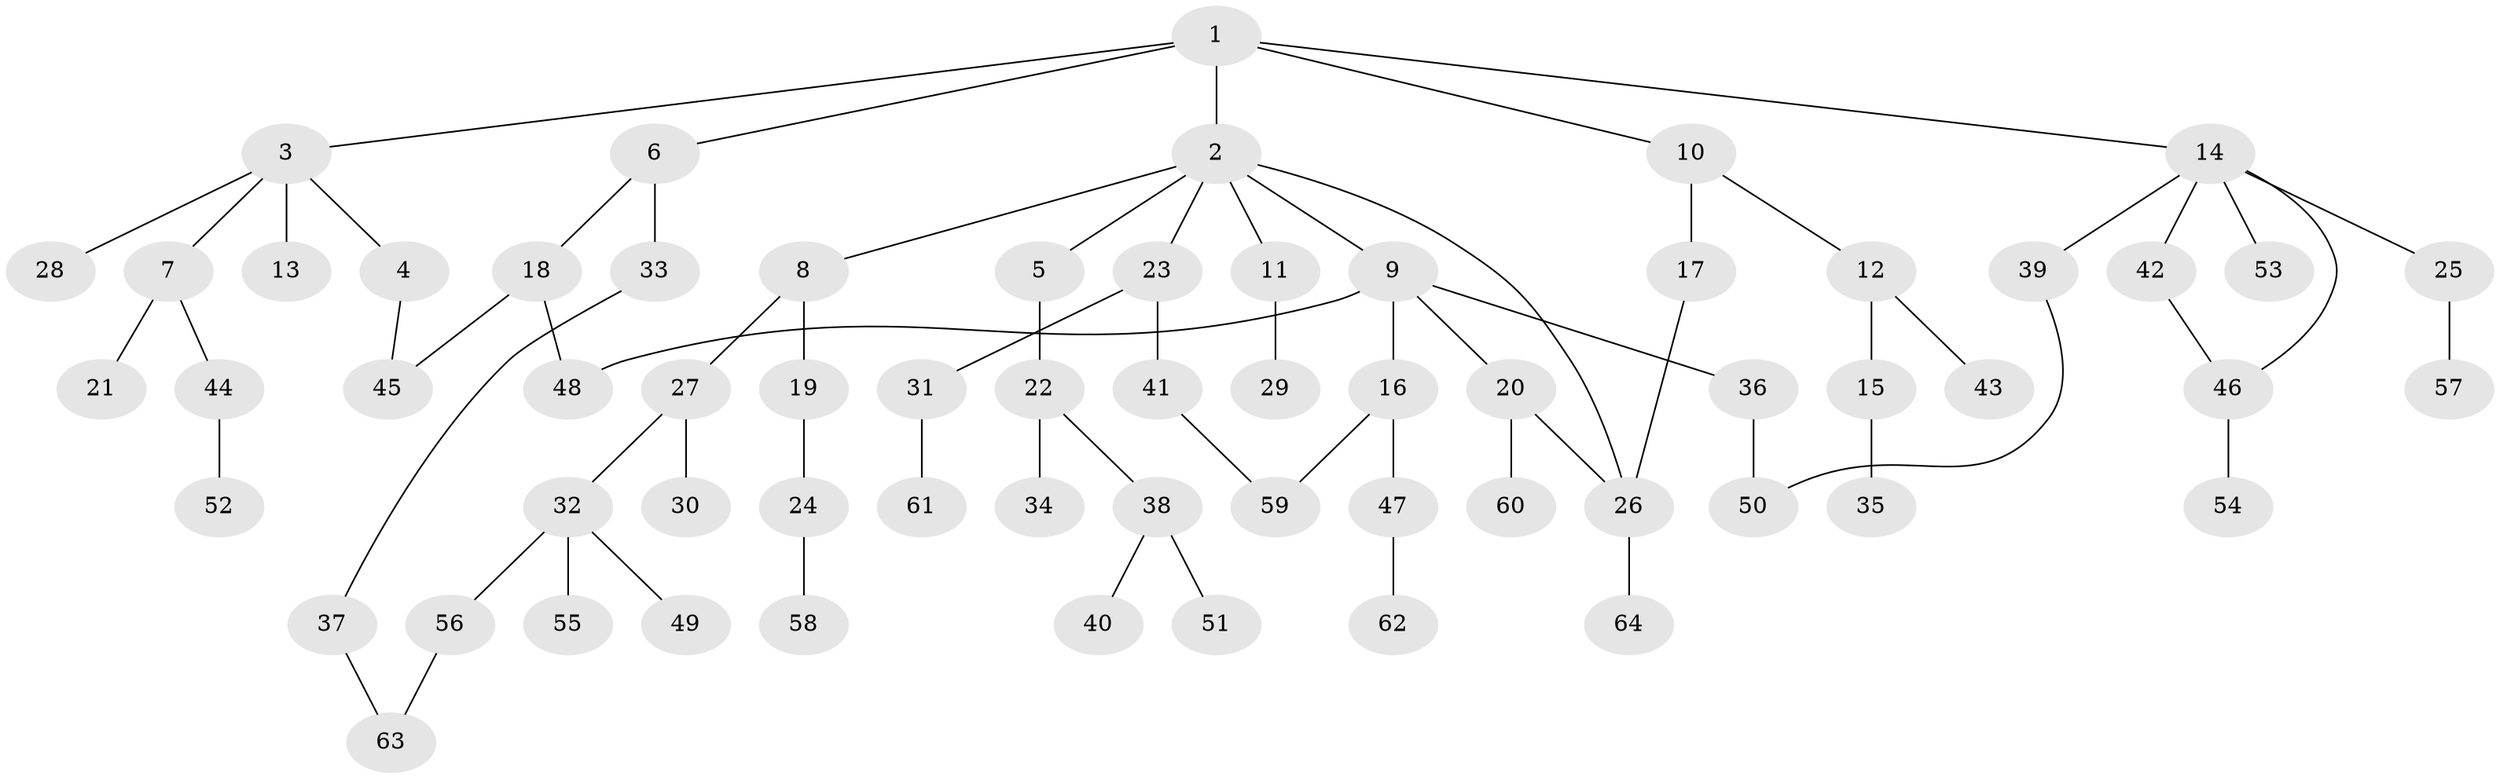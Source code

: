 // Generated by graph-tools (version 1.1) at 2025/01/03/09/25 03:01:09]
// undirected, 64 vertices, 71 edges
graph export_dot {
graph [start="1"]
  node [color=gray90,style=filled];
  1;
  2;
  3;
  4;
  5;
  6;
  7;
  8;
  9;
  10;
  11;
  12;
  13;
  14;
  15;
  16;
  17;
  18;
  19;
  20;
  21;
  22;
  23;
  24;
  25;
  26;
  27;
  28;
  29;
  30;
  31;
  32;
  33;
  34;
  35;
  36;
  37;
  38;
  39;
  40;
  41;
  42;
  43;
  44;
  45;
  46;
  47;
  48;
  49;
  50;
  51;
  52;
  53;
  54;
  55;
  56;
  57;
  58;
  59;
  60;
  61;
  62;
  63;
  64;
  1 -- 2;
  1 -- 3;
  1 -- 6;
  1 -- 10;
  1 -- 14;
  2 -- 5;
  2 -- 8;
  2 -- 9;
  2 -- 11;
  2 -- 23;
  2 -- 26;
  3 -- 4;
  3 -- 7;
  3 -- 13;
  3 -- 28;
  4 -- 45;
  5 -- 22;
  6 -- 18;
  6 -- 33;
  7 -- 21;
  7 -- 44;
  8 -- 19;
  8 -- 27;
  9 -- 16;
  9 -- 20;
  9 -- 36;
  9 -- 48;
  10 -- 12;
  10 -- 17;
  11 -- 29;
  12 -- 15;
  12 -- 43;
  14 -- 25;
  14 -- 39;
  14 -- 42;
  14 -- 53;
  14 -- 46;
  15 -- 35;
  16 -- 47;
  16 -- 59;
  17 -- 26;
  18 -- 45;
  18 -- 48;
  19 -- 24;
  20 -- 26;
  20 -- 60;
  22 -- 34;
  22 -- 38;
  23 -- 31;
  23 -- 41;
  24 -- 58;
  25 -- 57;
  26 -- 64;
  27 -- 30;
  27 -- 32;
  31 -- 61;
  32 -- 49;
  32 -- 55;
  32 -- 56;
  33 -- 37;
  36 -- 50;
  37 -- 63;
  38 -- 40;
  38 -- 51;
  39 -- 50;
  41 -- 59;
  42 -- 46;
  44 -- 52;
  46 -- 54;
  47 -- 62;
  56 -- 63;
}
